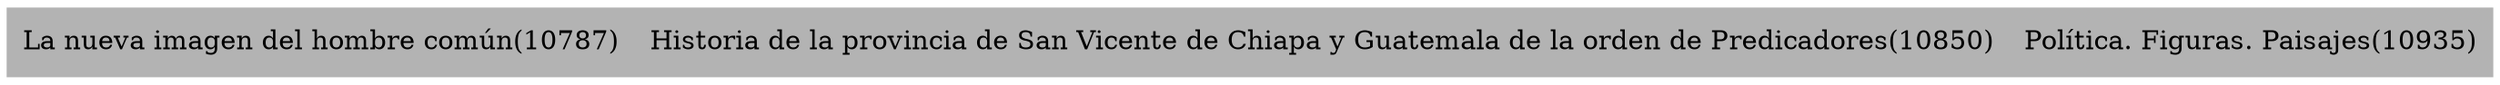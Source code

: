 digraph G{node[shape=record, style=filled, color = Gray70];
node10787[label = "<f0>La nueva imagen del hombre común(10787)|<f0>Historia de la provincia de San Vicente de Chiapa y Guatemala de la orden de Predicadores(10850)|<f0>Política. Figuras. Paisajes(10935)"];
}
